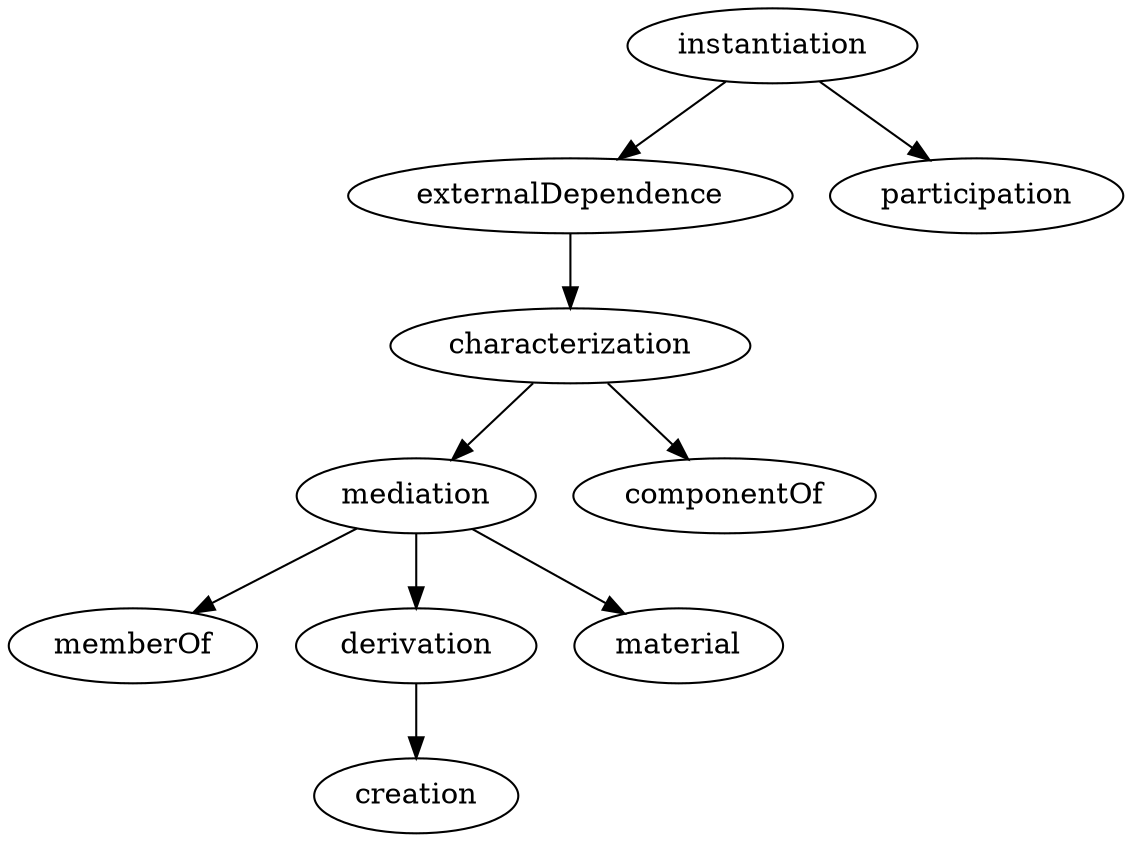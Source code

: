 strict digraph  {
instantiation;
externalDependence;
participation;
characterization;
mediation;
componentOf;
memberOf;
derivation;
material;
creation;
instantiation -> externalDependence;
instantiation -> participation;
externalDependence -> characterization;
characterization -> mediation;
characterization -> componentOf;
mediation -> memberOf;
mediation -> derivation;
mediation -> material;
derivation -> creation;
}

